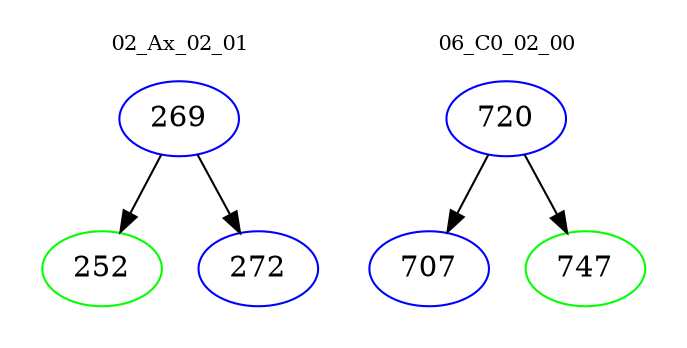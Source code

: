 digraph{
subgraph cluster_0 {
color = white
label = "02_Ax_02_01";
fontsize=10;
T0_269 [label="269", color="blue"]
T0_269 -> T0_252 [color="black"]
T0_252 [label="252", color="green"]
T0_269 -> T0_272 [color="black"]
T0_272 [label="272", color="blue"]
}
subgraph cluster_1 {
color = white
label = "06_C0_02_00";
fontsize=10;
T1_720 [label="720", color="blue"]
T1_720 -> T1_707 [color="black"]
T1_707 [label="707", color="blue"]
T1_720 -> T1_747 [color="black"]
T1_747 [label="747", color="green"]
}
}
